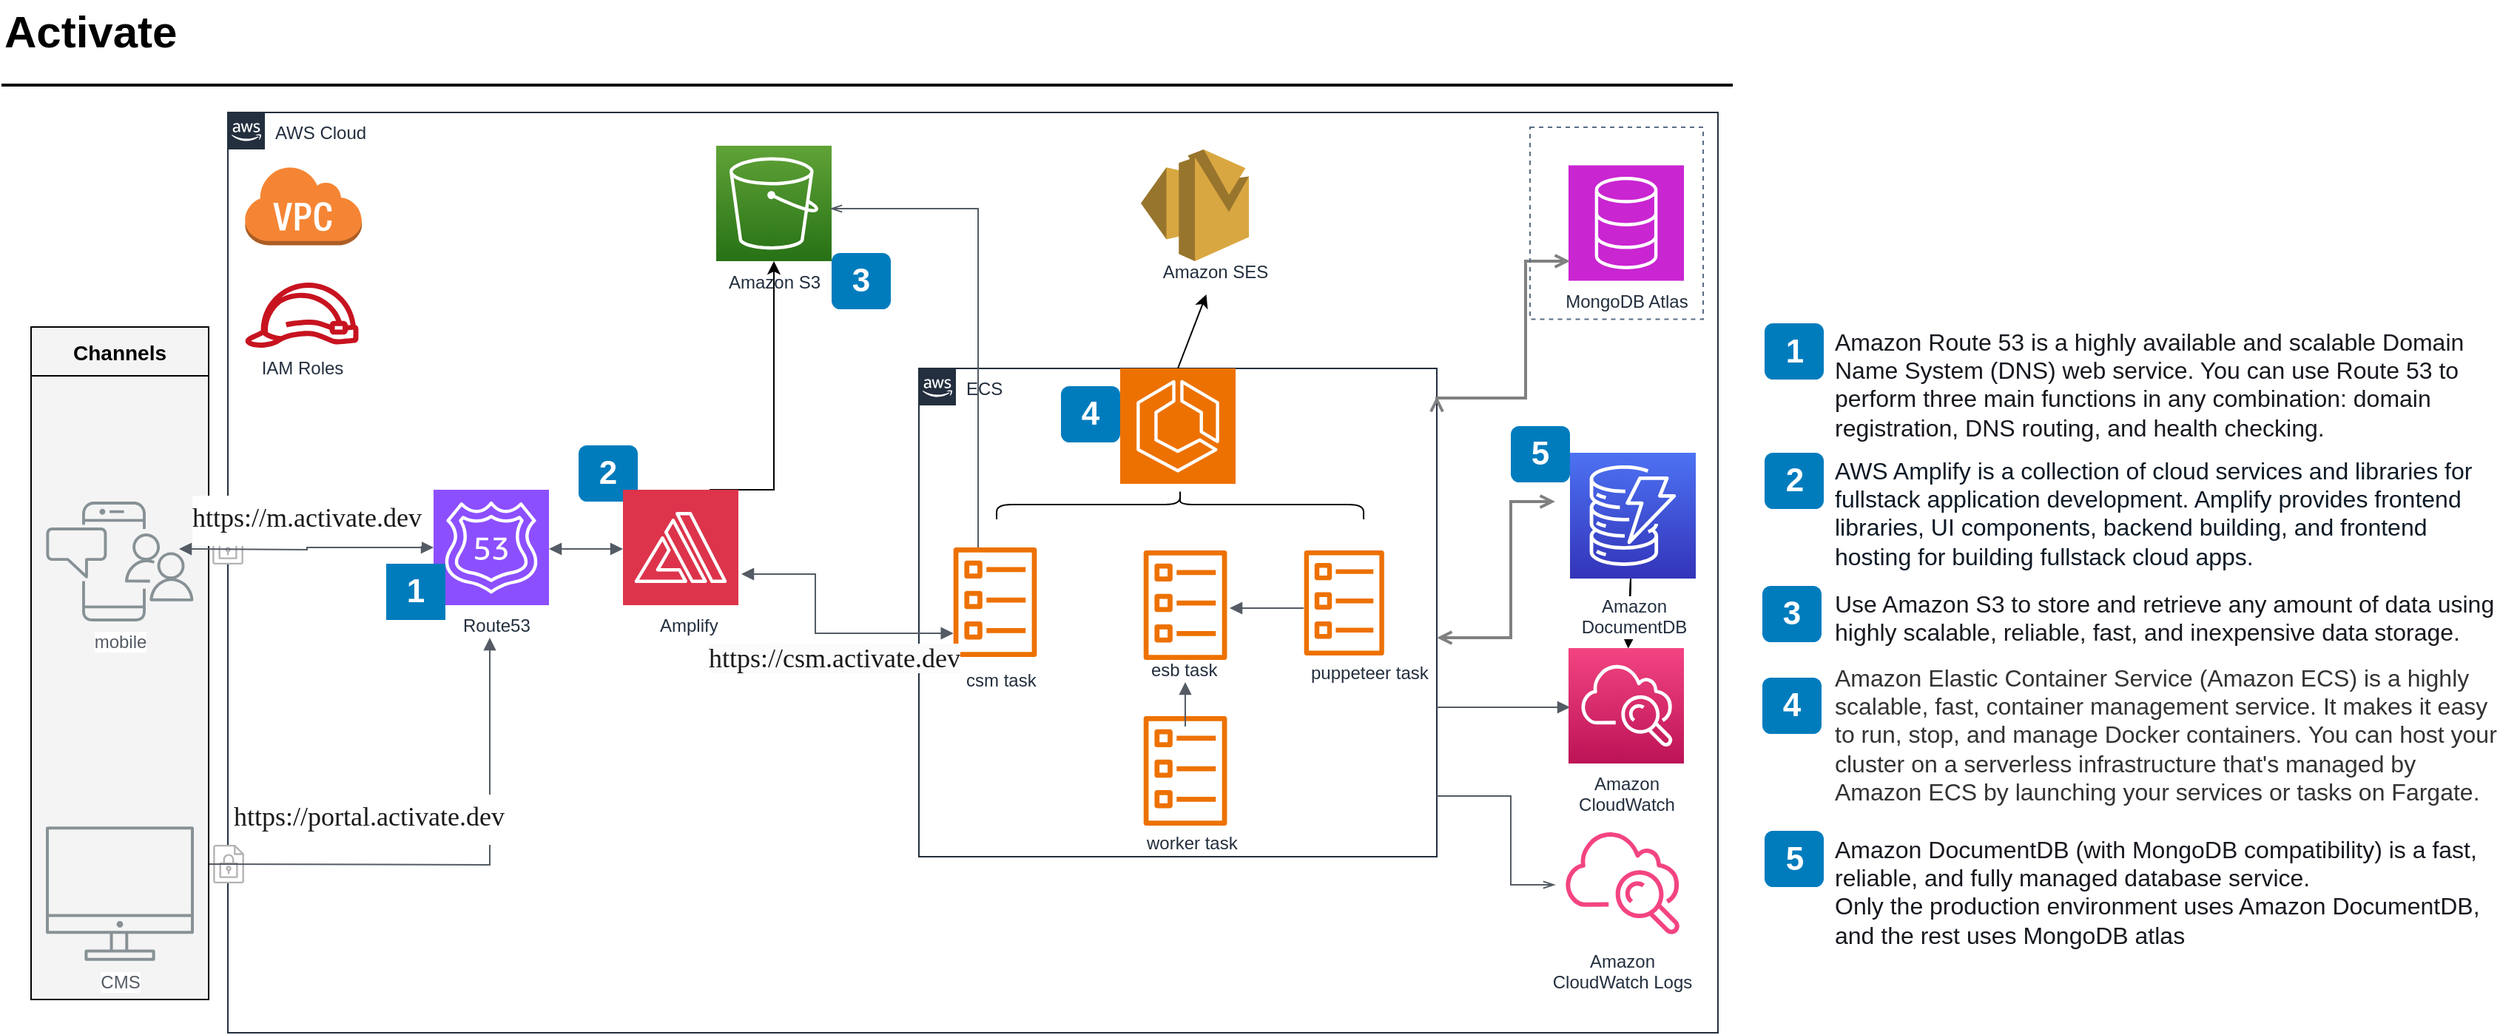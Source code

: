 <mxfile version="24.6.5" type="github">
  <diagram id="oN_dZjyq7tLWCpyC6PZo" name="Page-3">
    <mxGraphModel dx="1812" dy="412" grid="1" gridSize="10" guides="1" tooltips="1" connect="1" arrows="1" fold="1" page="1" pageScale="1" pageWidth="850" pageHeight="1100" math="0" shadow="0">
      <root>
        <mxCell id="0" />
        <mxCell id="1" parent="0" />
        <mxCell id="nvhKP5HM8xwmb2Cr7Fva-1" value="AWS Cloud" style="points=[[0,0],[0.25,0],[0.5,0],[0.75,0],[1,0],[1,0.25],[1,0.5],[1,0.75],[1,1],[0.75,1],[0.5,1],[0.25,1],[0,1],[0,0.75],[0,0.5],[0,0.25]];outlineConnect=0;gradientColor=none;html=1;whiteSpace=wrap;fontSize=12;fontStyle=0;shape=mxgraph.aws4.group;grIcon=mxgraph.aws4.group_aws_cloud_alt;strokeColor=#232F3E;fillColor=none;verticalAlign=top;align=left;spacingLeft=30;fontColor=#232F3E;dashed=0;labelBackgroundColor=none;container=1;pointerEvents=0;collapsible=0;recursiveResize=0;" vertex="1" parent="1">
          <mxGeometry x="-697" y="88" width="1007" height="622" as="geometry" />
        </mxCell>
        <mxCell id="2ERiE-DVfAWmRAEf4H8A-1" value="" style="sketch=0;points=[[0,0,0],[0.25,0,0],[0.5,0,0],[0.75,0,0],[1,0,0],[0,1,0],[0.25,1,0],[0.5,1,0],[0.75,1,0],[1,1,0],[0,0.25,0],[0,0.5,0],[0,0.75,0],[1,0.25,0],[1,0.5,0],[1,0.75,0]];outlineConnect=0;fontColor=#232F3E;fillColor=#8C4FFF;strokeColor=#ffffff;dashed=0;verticalLabelPosition=bottom;verticalAlign=top;align=center;html=1;fontSize=12;fontStyle=0;aspect=fixed;shape=mxgraph.aws4.resourceIcon;resIcon=mxgraph.aws4.route_53;" vertex="1" parent="nvhKP5HM8xwmb2Cr7Fva-1">
          <mxGeometry x="139" y="255" width="78" height="78" as="geometry" />
        </mxCell>
        <mxCell id="nvhKP5HM8xwmb2Cr7Fva-65" value="Amazon S3" style="outlineConnect=0;fontColor=#232F3E;gradientColor=#60A337;gradientDirection=north;fillColor=#277116;strokeColor=#ffffff;dashed=0;verticalLabelPosition=bottom;verticalAlign=top;align=center;html=1;fontSize=12;fontStyle=0;aspect=fixed;shape=mxgraph.aws4.resourceIcon;resIcon=mxgraph.aws4.s3;labelBackgroundColor=none;" vertex="1" parent="nvhKP5HM8xwmb2Cr7Fva-1">
          <mxGeometry x="330" y="22.5" width="78" height="78" as="geometry" />
        </mxCell>
        <mxCell id="nvhKP5HM8xwmb2Cr7Fva-62" value="1" style="rounded=1;whiteSpace=wrap;html=1;fillColor=#007CBD;strokeColor=none;fontColor=#FFFFFF;fontStyle=1;fontSize=22;labelBackgroundColor=none;arcSize=0;" vertex="1" parent="nvhKP5HM8xwmb2Cr7Fva-1">
          <mxGeometry x="107" y="305" width="40" height="38" as="geometry" />
        </mxCell>
        <mxCell id="2ERiE-DVfAWmRAEf4H8A-4" value="2" style="rounded=1;whiteSpace=wrap;html=1;fillColor=#007CBD;strokeColor=none;fontColor=#FFFFFF;fontStyle=1;fontSize=22;labelBackgroundColor=none;" vertex="1" parent="nvhKP5HM8xwmb2Cr7Fva-1">
          <mxGeometry x="237" y="225" width="40" height="38" as="geometry" />
        </mxCell>
        <mxCell id="ofdgv1xV2ZphtMdpXVPZ-7" style="edgeStyle=orthogonalEdgeStyle;rounded=0;orthogonalLoop=1;jettySize=auto;html=1;exitX=0.75;exitY=0;exitDx=0;exitDy=0;exitPerimeter=0;" edge="1" parent="nvhKP5HM8xwmb2Cr7Fva-1" source="ofdgv1xV2ZphtMdpXVPZ-1" target="nvhKP5HM8xwmb2Cr7Fva-65">
          <mxGeometry relative="1" as="geometry">
            <Array as="points">
              <mxPoint x="369" y="255" />
            </Array>
          </mxGeometry>
        </mxCell>
        <mxCell id="ofdgv1xV2ZphtMdpXVPZ-1" value="" style="sketch=0;points=[[0,0,0],[0.25,0,0],[0.5,0,0],[0.75,0,0],[1,0,0],[0,1,0],[0.25,1,0],[0.5,1,0],[0.75,1,0],[1,1,0],[0,0.25,0],[0,0.5,0],[0,0.75,0],[1,0.25,0],[1,0.5,0],[1,0.75,0]];outlineConnect=0;fontColor=#232F3E;fillColor=#DD344C;strokeColor=#ffffff;dashed=0;verticalLabelPosition=bottom;verticalAlign=top;align=center;html=1;fontSize=12;fontStyle=0;aspect=fixed;shape=mxgraph.aws4.resourceIcon;resIcon=mxgraph.aws4.amplify;" vertex="1" parent="nvhKP5HM8xwmb2Cr7Fva-1">
          <mxGeometry x="267" y="255" width="78" height="78" as="geometry" />
        </mxCell>
        <mxCell id="ofdgv1xV2ZphtMdpXVPZ-2" value="" style="edgeStyle=orthogonalEdgeStyle;html=1;endArrow=block;elbow=vertical;startArrow=block;startFill=1;endFill=1;strokeColor=#545B64;rounded=0;" edge="1" parent="nvhKP5HM8xwmb2Cr7Fva-1">
          <mxGeometry width="100" relative="1" as="geometry">
            <mxPoint x="217" y="295" as="sourcePoint" />
            <mxPoint x="267" y="295" as="targetPoint" />
          </mxGeometry>
        </mxCell>
        <mxCell id="nvhKP5HM8xwmb2Cr7Fva-63" value="3" style="rounded=1;whiteSpace=wrap;html=1;fillColor=#007CBD;strokeColor=none;fontColor=#FFFFFF;fontStyle=1;fontSize=22;labelBackgroundColor=none;" vertex="1" parent="nvhKP5HM8xwmb2Cr7Fva-1">
          <mxGeometry x="408" y="95" width="40" height="38" as="geometry" />
        </mxCell>
        <mxCell id="c7yBR3n4T7XLjnJSdbYd-3" value="&lt;div style=&quot;text-align: center;&quot;&gt;&lt;font color=&quot;#232f3e&quot;&gt;&lt;span style=&quot;text-wrap: nowrap; background-color: rgb(255, 255, 255);&quot;&gt;Amplify&lt;/span&gt;&lt;/font&gt;&lt;/div&gt;" style="text;whiteSpace=wrap;html=1;" vertex="1" parent="nvhKP5HM8xwmb2Cr7Fva-1">
          <mxGeometry x="289.5" y="333" width="33" height="27" as="geometry" />
        </mxCell>
        <mxCell id="c7yBR3n4T7XLjnJSdbYd-4" value="&lt;div style=&quot;text-align: center;&quot;&gt;&lt;font color=&quot;#232f3e&quot;&gt;&lt;span style=&quot;text-wrap: nowrap; background-color: rgb(255, 255, 255);&quot;&gt;Route53&lt;/span&gt;&lt;/font&gt;&lt;/div&gt;" style="text;whiteSpace=wrap;html=1;" vertex="1" parent="nvhKP5HM8xwmb2Cr7Fva-1">
          <mxGeometry x="157" y="333" width="33" height="40" as="geometry" />
        </mxCell>
        <mxCell id="nvhKP5HM8xwmb2Cr7Fva-104" value="" style="group" vertex="1" connectable="0" parent="nvhKP5HM8xwmb2Cr7Fva-1">
          <mxGeometry x="-10.0" y="495" width="21" height="26" as="geometry" />
        </mxCell>
        <mxCell id="nvhKP5HM8xwmb2Cr7Fva-105" value="" style="rounded=0;whiteSpace=wrap;html=1;labelBackgroundColor=#ffffff;fontSize=14;align=center;strokeColor=none;" vertex="1" parent="nvhKP5HM8xwmb2Cr7Fva-104">
          <mxGeometry width="21" height="26" as="geometry" />
        </mxCell>
        <mxCell id="nvhKP5HM8xwmb2Cr7Fva-106" value="" style="outlineConnect=0;fontColor=#232F3E;gradientColor=none;fillColor=#B3B3B3;strokeColor=none;dashed=0;verticalLabelPosition=bottom;verticalAlign=top;align=center;html=1;fontSize=12;fontStyle=0;aspect=fixed;pointerEvents=1;shape=mxgraph.aws4.encrypted_data;labelBackgroundColor=#ffffff;" vertex="1" parent="nvhKP5HM8xwmb2Cr7Fva-104">
          <mxGeometry width="21" height="26" as="geometry" />
        </mxCell>
        <UserObject label="&lt;meta charset=&quot;utf-8&quot;&gt;&lt;p style=&quot;forced-color-adjust: none; white-space-collapse: preserve; margin: 0px; line-height: 1px;&quot;&gt;&lt;span style=&quot;forced-color-adjust: none; font-family: &amp;quot;Microsoft YaHei&amp;quot;; color: rgb(25, 25, 25);&quot;&gt;&lt;font style=&quot;forced-color-adjust: none; font-size: 18px;&quot;&gt;&lt;br class=&quot;Apple-interchange-newline&quot;&gt;&lt;br style=&quot;forced-color-adjust: none;&quot;&gt;&lt;/font&gt;&lt;/span&gt;&lt;/p&gt;&lt;p style=&quot;forced-color-adjust: none; white-space-collapse: preserve; margin: 0px; line-height: 1px;&quot;&gt;&lt;span style=&quot;forced-color-adjust: none; font-family: &amp;quot;Microsoft YaHei&amp;quot;; color: rgb(25, 25, 25);&quot;&gt;&lt;font style=&quot;forced-color-adjust: none; font-size: 18px;&quot;&gt;&lt;br style=&quot;forced-color-adjust: none;&quot;&gt;&lt;/font&gt;&lt;/span&gt;&lt;/p&gt;&lt;p style=&quot;forced-color-adjust: none; white-space-collapse: preserve; margin: 0px; line-height: 1px;&quot;&gt;&lt;span style=&quot;forced-color-adjust: none; font-family: &amp;quot;Microsoft YaHei&amp;quot;; color: rgb(25, 25, 25);&quot;&gt;&lt;font style=&quot;forced-color-adjust: none; font-size: 18px;&quot;&gt;&lt;br style=&quot;forced-color-adjust: none;&quot;&gt;&lt;/font&gt;&lt;/span&gt;&lt;/p&gt;&lt;p style=&quot;forced-color-adjust: none; white-space-collapse: preserve; margin: 0px; line-height: 1px;&quot;&gt;&lt;span style=&quot;forced-color-adjust: none; font-family: &amp;quot;Microsoft YaHei&amp;quot;; color: rgb(25, 25, 25);&quot;&gt;&lt;font style=&quot;forced-color-adjust: none; font-size: 18px;&quot;&gt;&lt;br style=&quot;forced-color-adjust: none;&quot;&gt;&lt;/font&gt;&lt;/span&gt;&lt;/p&gt;&lt;p style=&quot;forced-color-adjust: none; white-space-collapse: preserve; margin: 0px; line-height: 1px;&quot;&gt;&lt;span style=&quot;forced-color-adjust: none; font-family: &amp;quot;Microsoft YaHei&amp;quot;; color: rgb(25, 25, 25);&quot;&gt;&lt;font style=&quot;forced-color-adjust: none; font-size: 18px;&quot;&gt;https://portal.activate.dev&lt;/font&gt;&lt;/span&gt;&lt;/p&gt;&lt;p style=&quot;forced-color-adjust: none; white-space-collapse: preserve; margin: 0px; line-height: 16px; font-family: &amp;quot;Microsoft YaHei&amp;quot;; font-size: 12pt;&quot;&gt;&lt;br style=&quot;forced-color-adjust: none; color: rgb(0, 0, 0); font-family: &amp;quot;Microsoft YaHei&amp;quot;; font-size: 16px; font-style: normal; font-variant-ligatures: normal; font-variant-caps: normal; font-weight: 400; letter-spacing: normal; orphans: 2; text-align: left; text-indent: 0px; text-transform: none; widows: 2; word-spacing: 0px; -webkit-text-stroke-width: 0px; white-space: pre-wrap; background-color: rgb(251, 251, 251); text-decoration-thickness: initial; text-decoration-style: initial; text-decoration-color: initial;&quot;&gt;&lt;/p&gt;" link="&lt;meta charset=&quot;utf-8&quot;&gt;&lt;p style=&quot;forced-color-adjust: none; white-space-collapse: preserve; margin: 0px; line-height: 1px;&quot;&gt;&lt;span style=&quot;forced-color-adjust: none; font-family: &amp;quot;Microsoft YaHei&amp;quot;; color: rgb(25, 25, 25);&quot;&gt;&lt;font style=&quot;forced-color-adjust: none; font-size: 18px;&quot;&gt;&lt;br class=&quot;Apple-interchange-newline&quot;&gt;&lt;br style=&quot;forced-color-adjust: none;&quot;&gt;&lt;/font&gt;&lt;/span&gt;&lt;/p&gt;&lt;p style=&quot;forced-color-adjust: none; white-space-collapse: preserve; margin: 0px; line-height: 1px;&quot;&gt;&lt;span style=&quot;forced-color-adjust: none; font-family: &amp;quot;Microsoft YaHei&amp;quot;; color: rgb(25, 25, 25);&quot;&gt;&lt;font style=&quot;forced-color-adjust: none; font-size: 18px;&quot;&gt;&lt;br style=&quot;forced-color-adjust: none;&quot;&gt;&lt;/font&gt;&lt;/span&gt;&lt;/p&gt;&lt;p style=&quot;forced-color-adjust: none; white-space-collapse: preserve; margin: 0px; line-height: 1px;&quot;&gt;&lt;span style=&quot;forced-color-adjust: none; font-family: &amp;quot;Microsoft YaHei&amp;quot;; color: rgb(25, 25, 25);&quot;&gt;&lt;font style=&quot;forced-color-adjust: none; font-size: 18px;&quot;&gt;&lt;br style=&quot;forced-color-adjust: none;&quot;&gt;&lt;/font&gt;&lt;/span&gt;&lt;/p&gt;&lt;p style=&quot;forced-color-adjust: none; white-space-collapse: preserve; margin: 0px; line-height: 1px;&quot;&gt;&lt;span style=&quot;forced-color-adjust: none; font-family: &amp;quot;Microsoft YaHei&amp;quot;; color: rgb(25, 25, 25);&quot;&gt;&lt;font style=&quot;forced-color-adjust: none; font-size: 18px;&quot;&gt;&lt;br style=&quot;forced-color-adjust: none;&quot;&gt;&lt;/font&gt;&lt;/span&gt;&lt;/p&gt;&lt;p style=&quot;forced-color-adjust: none; white-space-collapse: preserve; margin: 0px; line-height: 1px;&quot;&gt;&lt;span style=&quot;forced-color-adjust: none; font-family: &amp;quot;Microsoft YaHei&amp;quot;; color: rgb(25, 25, 25);&quot;&gt;&lt;font style=&quot;forced-color-adjust: none; font-size: 18px;&quot;&gt;https://portal.activate.dev&lt;/font&gt;&lt;/span&gt;&lt;/p&gt;&lt;p style=&quot;forced-color-adjust: none; white-space-collapse: preserve; margin: 0px; line-height: 16px; font-family: &amp;quot;Microsoft YaHei&amp;quot;; font-size: 12pt;&quot;&gt;&lt;br style=&quot;forced-color-adjust: none; color: rgb(0, 0, 0); font-family: &amp;quot;Microsoft YaHei&amp;quot;; font-size: 16px; font-style: normal; font-variant-ligatures: normal; font-variant-caps: normal; font-weight: 400; letter-spacing: normal; orphans: 2; text-align: left; text-indent: 0px; text-transform: none; widows: 2; word-spacing: 0px; -webkit-text-stroke-width: 0px; white-space: pre-wrap; background-color: rgb(251, 251, 251); text-decoration-thickness: initial; text-decoration-style: initial; text-decoration-color: initial;&quot;&gt;&lt;/p&gt;" id="2ERiE-DVfAWmRAEf4H8A-10">
          <mxCell style="edgeStyle=orthogonalEdgeStyle;html=1;endArrow=block;elbow=vertical;startArrow=block;startFill=1;endFill=1;strokeColor=#545B64;rounded=0;entryX=0.606;entryY=0.55;entryDx=0;entryDy=0;entryPerimeter=0;" edge="1" parent="nvhKP5HM8xwmb2Cr7Fva-104" target="c7yBR3n4T7XLjnJSdbYd-4">
            <mxGeometry x="-0.334" y="31" width="100" relative="1" as="geometry">
              <mxPoint x="-13.0" y="13" as="sourcePoint" />
              <mxPoint x="136.0" y="-99" as="targetPoint" />
              <mxPoint as="offset" />
            </mxGeometry>
          </mxCell>
        </UserObject>
        <mxCell id="c7yBR3n4T7XLjnJSdbYd-53" value="ECS" style="points=[[0,0],[0.25,0],[0.5,0],[0.75,0],[1,0],[1,0.25],[1,0.5],[1,0.75],[1,1],[0.75,1],[0.5,1],[0.25,1],[0,1],[0,0.75],[0,0.5],[0,0.25]];outlineConnect=0;gradientColor=none;html=1;whiteSpace=wrap;fontSize=12;fontStyle=0;container=1;pointerEvents=0;collapsible=0;recursiveResize=0;shape=mxgraph.aws4.group;grIcon=mxgraph.aws4.group_aws_cloud_alt;strokeColor=#232F3E;fillColor=none;verticalAlign=top;align=left;spacingLeft=30;fontColor=#232F3E;dashed=0;" vertex="1" parent="nvhKP5HM8xwmb2Cr7Fva-1">
          <mxGeometry x="467" y="173" width="350" height="330" as="geometry" />
        </mxCell>
        <mxCell id="7A9sbMXcNeyiRrZDGs7s-1" value="" style="sketch=0;points=[[0,0,0],[0.25,0,0],[0.5,0,0],[0.75,0,0],[1,0,0],[0,1,0],[0.25,1,0],[0.5,1,0],[0.75,1,0],[1,1,0],[0,0.25,0],[0,0.5,0],[0,0.75,0],[1,0.25,0],[1,0.5,0],[1,0.75,0]];outlineConnect=0;fontColor=#232F3E;fillColor=#ED7100;strokeColor=#ffffff;dashed=0;verticalLabelPosition=bottom;verticalAlign=top;align=center;html=1;fontSize=12;fontStyle=0;aspect=fixed;shape=mxgraph.aws4.resourceIcon;resIcon=mxgraph.aws4.ecs;" vertex="1" parent="c7yBR3n4T7XLjnJSdbYd-53">
          <mxGeometry x="136" width="78" height="78" as="geometry" />
        </mxCell>
        <mxCell id="c7yBR3n4T7XLjnJSdbYd-1" value="" style="sketch=0;outlineConnect=0;fontColor=#232F3E;gradientColor=none;fillColor=#ED7100;strokeColor=none;dashed=0;verticalLabelPosition=bottom;verticalAlign=top;align=center;html=1;fontSize=12;fontStyle=0;aspect=fixed;pointerEvents=1;shape=mxgraph.aws4.ecs_task;" vertex="1" parent="c7yBR3n4T7XLjnJSdbYd-53">
          <mxGeometry x="23" y="121" width="57.04" height="74" as="geometry" />
        </mxCell>
        <mxCell id="c7yBR3n4T7XLjnJSdbYd-5" value="&lt;div style=&quot;text-align: center;&quot;&gt;&lt;font color=&quot;#232f3e&quot;&gt;&lt;span style=&quot;text-wrap: nowrap; background-color: rgb(255, 255, 255);&quot;&gt;csm task&lt;/span&gt;&lt;/font&gt;&lt;/div&gt;" style="text;whiteSpace=wrap;html=1;" vertex="1" parent="c7yBR3n4T7XLjnJSdbYd-53">
          <mxGeometry x="30" y="197" width="50" height="25" as="geometry" />
        </mxCell>
        <mxCell id="c7yBR3n4T7XLjnJSdbYd-6" value="" style="sketch=0;outlineConnect=0;fontColor=#232F3E;gradientColor=none;fillColor=#ED7100;strokeColor=none;dashed=0;verticalLabelPosition=bottom;verticalAlign=top;align=center;html=1;fontSize=12;fontStyle=0;aspect=fixed;pointerEvents=1;shape=mxgraph.aws4.ecs_task;" vertex="1" parent="c7yBR3n4T7XLjnJSdbYd-53">
          <mxGeometry x="151.52" y="123" width="57.04" height="74" as="geometry" />
        </mxCell>
        <mxCell id="c7yBR3n4T7XLjnJSdbYd-7" value="&lt;div style=&quot;text-align: center;&quot;&gt;&lt;font color=&quot;#232f3e&quot;&gt;&lt;span style=&quot;text-wrap: nowrap; background-color: rgb(255, 255, 255);&quot;&gt;esb task&lt;/span&gt;&lt;/font&gt;&lt;/div&gt;" style="text;whiteSpace=wrap;html=1;" vertex="1" parent="c7yBR3n4T7XLjnJSdbYd-53">
          <mxGeometry x="155.04" y="189.5" width="50" height="40" as="geometry" />
        </mxCell>
        <mxCell id="c7yBR3n4T7XLjnJSdbYd-9" value="&lt;div style=&quot;text-align: center;&quot;&gt;&lt;font color=&quot;#232f3e&quot;&gt;&lt;span style=&quot;text-wrap: nowrap; background-color: rgb(255, 255, 255);&quot;&gt;worker task&lt;/span&gt;&lt;/font&gt;&lt;/div&gt;" style="text;whiteSpace=wrap;html=1;" vertex="1" parent="c7yBR3n4T7XLjnJSdbYd-53">
          <mxGeometry x="151.52" y="307" width="50" height="40" as="geometry" />
        </mxCell>
        <mxCell id="c7yBR3n4T7XLjnJSdbYd-10" value="" style="sketch=0;outlineConnect=0;fontColor=#232F3E;gradientColor=none;fillColor=#ED7100;strokeColor=none;dashed=0;verticalLabelPosition=bottom;verticalAlign=top;align=center;html=1;fontSize=12;fontStyle=0;aspect=fixed;pointerEvents=1;shape=mxgraph.aws4.ecs_task;" vertex="1" parent="c7yBR3n4T7XLjnJSdbYd-53">
          <mxGeometry x="260" y="123" width="54.73" height="71" as="geometry" />
        </mxCell>
        <mxCell id="c7yBR3n4T7XLjnJSdbYd-11" value="&lt;div style=&quot;text-align: center;&quot;&gt;&lt;font color=&quot;#232f3e&quot;&gt;&lt;span style=&quot;text-wrap: nowrap; background-color: rgb(255, 255, 255);&quot;&gt;puppeteer task&lt;/span&gt;&lt;/font&gt;&lt;/div&gt;" style="text;whiteSpace=wrap;html=1;" vertex="1" parent="c7yBR3n4T7XLjnJSdbYd-53">
          <mxGeometry x="262.52" y="192" width="50" height="40" as="geometry" />
        </mxCell>
        <mxCell id="c7yBR3n4T7XLjnJSdbYd-54" value="" style="sketch=0;outlineConnect=0;fontColor=#232F3E;gradientColor=none;fillColor=#ED7100;strokeColor=none;dashed=0;verticalLabelPosition=bottom;verticalAlign=top;align=center;html=1;fontSize=12;fontStyle=0;aspect=fixed;pointerEvents=1;shape=mxgraph.aws4.ecs_task;" vertex="1" parent="c7yBR3n4T7XLjnJSdbYd-53">
          <mxGeometry x="151.52" y="235" width="57.04" height="74" as="geometry" />
        </mxCell>
        <mxCell id="c7yBR3n4T7XLjnJSdbYd-93" value="" style="edgeStyle=orthogonalEdgeStyle;html=1;endArrow=block;elbow=vertical;startArrow=none;endFill=1;strokeColor=#545B64;rounded=0;" edge="1" parent="c7yBR3n4T7XLjnJSdbYd-53">
          <mxGeometry width="100" relative="1" as="geometry">
            <mxPoint x="180" y="242" as="sourcePoint" />
            <mxPoint x="180" y="212" as="targetPoint" />
          </mxGeometry>
        </mxCell>
        <mxCell id="c7yBR3n4T7XLjnJSdbYd-94" value="" style="edgeStyle=orthogonalEdgeStyle;html=1;endArrow=none;elbow=vertical;startArrow=block;startFill=1;strokeColor=#545B64;rounded=0;" edge="1" parent="c7yBR3n4T7XLjnJSdbYd-53">
          <mxGeometry width="100" relative="1" as="geometry">
            <mxPoint x="210" y="162" as="sourcePoint" />
            <mxPoint x="260" y="162" as="targetPoint" />
          </mxGeometry>
        </mxCell>
        <mxCell id="c7yBR3n4T7XLjnJSdbYd-95" value="" style="shape=curlyBracket;whiteSpace=wrap;html=1;rounded=1;flipH=1;labelPosition=right;verticalLabelPosition=middle;align=left;verticalAlign=middle;rotation=-90;" vertex="1" parent="c7yBR3n4T7XLjnJSdbYd-53">
          <mxGeometry x="166.52" y="-32" width="20" height="248" as="geometry" />
        </mxCell>
        <mxCell id="nvhKP5HM8xwmb2Cr7Fva-91" value="4" style="rounded=1;whiteSpace=wrap;html=1;fillColor=#007CBD;strokeColor=none;fontColor=#FFFFFF;fontStyle=1;fontSize=22;labelBackgroundColor=none;" vertex="1" parent="c7yBR3n4T7XLjnJSdbYd-53">
          <mxGeometry x="96" y="12" width="40" height="38" as="geometry" />
        </mxCell>
        <mxCell id="1p68aLotlaid3wazq8v--7" value="" style="edgeStyle=orthogonalEdgeStyle;html=1;endArrow=block;elbow=vertical;startArrow=none;endFill=1;strokeColor=#545B64;rounded=0;" edge="1" parent="c7yBR3n4T7XLjnJSdbYd-53">
          <mxGeometry width="100" relative="1" as="geometry">
            <mxPoint x="350" y="229" as="sourcePoint" />
            <mxPoint x="440" y="229" as="targetPoint" />
          </mxGeometry>
        </mxCell>
        <mxCell id="c7yBR3n4T7XLjnJSdbYd-65" value="" style="edgeStyle=orthogonalEdgeStyle;html=1;endArrow=none;elbow=vertical;startArrow=openThin;startFill=0;strokeColor=#545B64;rounded=0;" edge="1" parent="nvhKP5HM8xwmb2Cr7Fva-1" target="c7yBR3n4T7XLjnJSdbYd-1">
          <mxGeometry width="100" relative="1" as="geometry">
            <mxPoint x="407" y="65" as="sourcePoint" />
            <mxPoint x="507" y="65" as="targetPoint" />
            <Array as="points">
              <mxPoint x="507" y="65" />
            </Array>
          </mxGeometry>
        </mxCell>
        <UserObject label="&lt;span style=&quot;color: rgb(25, 25, 25); font-family: &amp;quot;Microsoft YaHei&amp;quot;; font-size: 18px; font-style: normal; font-variant-ligatures: normal; font-variant-caps: normal; font-weight: 400; letter-spacing: normal; orphans: 2; text-align: left; text-indent: 0px; text-transform: none; widows: 2; word-spacing: 0px; -webkit-text-stroke-width: 0px; white-space: pre-wrap; background-color: rgb(251, 251, 251); text-decoration-thickness: initial; text-decoration-style: initial; text-decoration-color: initial; display: inline !important; float: none;&quot;&gt;https://csm.activate.dev&lt;/span&gt;" link="&lt;span style=&quot;color: rgb(25, 25, 25); font-family: &amp;quot;Microsoft YaHei&amp;quot;; font-size: 18px; font-style: normal; font-variant-ligatures: normal; font-variant-caps: normal; font-weight: 400; letter-spacing: normal; orphans: 2; text-align: left; text-indent: 0px; text-transform: none; widows: 2; word-spacing: 0px; -webkit-text-stroke-width: 0px; white-space: pre-wrap; background-color: rgb(251, 251, 251); text-decoration-thickness: initial; text-decoration-style: initial; text-decoration-color: initial; display: inline !important; float: none;&quot;&gt;https://m.activate.dev&lt;/span&gt;" id="c7yBR3n4T7XLjnJSdbYd-76">
          <mxCell style="text;whiteSpace=wrap;html=1;" vertex="1" parent="nvhKP5HM8xwmb2Cr7Fva-1">
            <mxGeometry x="322.5" y="352" width="190" height="50" as="geometry" />
          </mxCell>
        </UserObject>
        <mxCell id="c7yBR3n4T7XLjnJSdbYd-96" value="" style="outlineConnect=0;dashed=0;verticalLabelPosition=bottom;verticalAlign=top;align=center;html=1;shape=mxgraph.aws3.ses;fillColor=#D9A741;gradientColor=none;" vertex="1" parent="nvhKP5HM8xwmb2Cr7Fva-1">
          <mxGeometry x="617" y="25" width="73" height="75.5" as="geometry" />
        </mxCell>
        <mxCell id="wa8ynL8fI9HxT8jH8f1H-2" value="" style="edgeStyle=none;rounded=0;orthogonalLoop=1;jettySize=auto;html=1;" edge="1" parent="nvhKP5HM8xwmb2Cr7Fva-1" source="xPJT9Stf68ofQnfXHzNw-1" target="xPJT9Stf68ofQnfXHzNw-3">
          <mxGeometry relative="1" as="geometry" />
        </mxCell>
        <mxCell id="wa8ynL8fI9HxT8jH8f1H-3" value="" style="edgeStyle=none;rounded=0;orthogonalLoop=1;jettySize=auto;html=1;" edge="1" parent="nvhKP5HM8xwmb2Cr7Fva-1" source="xPJT9Stf68ofQnfXHzNw-1" target="xPJT9Stf68ofQnfXHzNw-3">
          <mxGeometry relative="1" as="geometry" />
        </mxCell>
        <mxCell id="wa8ynL8fI9HxT8jH8f1H-4" value="" style="edgeStyle=none;rounded=0;orthogonalLoop=1;jettySize=auto;html=1;" edge="1" parent="nvhKP5HM8xwmb2Cr7Fva-1" source="xPJT9Stf68ofQnfXHzNw-1" target="xPJT9Stf68ofQnfXHzNw-3">
          <mxGeometry relative="1" as="geometry" />
        </mxCell>
        <mxCell id="xPJT9Stf68ofQnfXHzNw-1" value="Amazon&lt;br&gt;DocumentDB" style="outlineConnect=0;fontColor=#232F3E;gradientColor=#4D72F3;gradientDirection=north;fillColor=#3334B9;strokeColor=#ffffff;dashed=0;verticalLabelPosition=bottom;verticalAlign=top;align=center;html=1;fontSize=12;fontStyle=0;aspect=fixed;shape=mxgraph.aws4.resourceIcon;resIcon=mxgraph.aws4.dynamodb;labelBackgroundColor=#ffffff;spacingTop=5;" vertex="1" parent="nvhKP5HM8xwmb2Cr7Fva-1">
          <mxGeometry x="907" y="230" width="85" height="85" as="geometry" />
        </mxCell>
        <mxCell id="xPJT9Stf68ofQnfXHzNw-3" value="Amazon&lt;br&gt;CloudWatch&lt;br&gt;" style="outlineConnect=0;fontColor=#232F3E;gradientColor=#F34482;gradientDirection=north;fillColor=#BC1356;strokeColor=#ffffff;dashed=0;verticalLabelPosition=bottom;verticalAlign=top;align=center;html=1;fontSize=12;fontStyle=0;aspect=fixed;shape=mxgraph.aws4.resourceIcon;resIcon=mxgraph.aws4.cloudwatch;labelBackgroundColor=#ffffff;" vertex="1" parent="nvhKP5HM8xwmb2Cr7Fva-1">
          <mxGeometry x="906.0" y="362" width="78" height="78" as="geometry" />
        </mxCell>
        <mxCell id="pndnJOXuF24JS8JKWzcY-1" value="IAM Roles" style="outlineConnect=0;fontColor=#232F3E;gradientColor=none;fillColor=#C7131F;strokeColor=none;dashed=0;verticalLabelPosition=bottom;verticalAlign=top;align=center;html=1;fontSize=12;fontStyle=0;aspect=fixed;pointerEvents=1;shape=mxgraph.aws4.role;labelBackgroundColor=#ffffff;" vertex="1" parent="nvhKP5HM8xwmb2Cr7Fva-1">
          <mxGeometry x="11.0" y="115" width="78" height="44" as="geometry" />
        </mxCell>
        <mxCell id="pndnJOXuF24JS8JKWzcY-2" value="Amazon&lt;br&gt;CloudWatch Logs&lt;br&gt;" style="outlineConnect=0;fontColor=#232F3E;gradientColor=none;gradientDirection=north;fillColor=#F34482;strokeColor=none;dashed=0;verticalLabelPosition=bottom;verticalAlign=top;align=center;html=1;fontSize=12;fontStyle=0;aspect=fixed;shape=mxgraph.aws4.cloudwatch;labelBackgroundColor=#ffffff;" vertex="1" parent="nvhKP5HM8xwmb2Cr7Fva-1">
          <mxGeometry x="903.0" y="482" width="78" height="78" as="geometry" />
        </mxCell>
        <mxCell id="pndnJOXuF24JS8JKWzcY-4" value="" style="outlineConnect=0;dashed=0;verticalLabelPosition=bottom;verticalAlign=top;align=center;html=1;shape=mxgraph.aws3.virtual_private_cloud;fillColor=#F58534;gradientColor=none;" vertex="1" parent="nvhKP5HM8xwmb2Cr7Fva-1">
          <mxGeometry x="11" y="35.75" width="79.5" height="54" as="geometry" />
        </mxCell>
        <mxCell id="OcN_Lp90Ig2VBt2PdGqW-1" style="edgeStyle=orthogonalEdgeStyle;rounded=0;orthogonalLoop=1;jettySize=auto;html=1;startArrow=open;startFill=0;endArrow=open;endFill=0;strokeWidth=2;strokeColor=#808080;" edge="1" parent="nvhKP5HM8xwmb2Cr7Fva-1">
          <mxGeometry relative="1" as="geometry">
            <Array as="points">
              <mxPoint x="867" y="355" />
              <mxPoint x="867" y="263" />
            </Array>
            <mxPoint x="816.999" y="355" as="sourcePoint" />
            <mxPoint x="897" y="263" as="targetPoint" />
          </mxGeometry>
        </mxCell>
        <mxCell id="1p68aLotlaid3wazq8v--1" value="5" style="rounded=1;whiteSpace=wrap;html=1;fillColor=#007CBD;strokeColor=none;fontColor=#FFFFFF;fontStyle=1;fontSize=22;labelBackgroundColor=none;" vertex="1" parent="nvhKP5HM8xwmb2Cr7Fva-1">
          <mxGeometry x="867" y="212" width="40" height="38" as="geometry" />
        </mxCell>
        <mxCell id="vIbLw6qgS7vREDe--TYZ-4" value="&lt;span style=&quot;background-color: rgb(255, 255, 255);&quot;&gt;MongoDB Atlas&lt;/span&gt;" style="sketch=0;points=[[0,0,0],[0.25,0,0],[0.5,0,0],[0.75,0,0],[1,0,0],[0,1,0],[0.25,1,0],[0.5,1,0],[0.75,1,0],[1,1,0],[0,0.25,0],[0,0.5,0],[0,0.75,0],[1,0.25,0],[1,0.5,0],[1,0.75,0]];outlineConnect=0;fontColor=#232F3E;fillColor=#C925D1;strokeColor=#ffffff;dashed=0;verticalLabelPosition=bottom;verticalAlign=top;align=center;html=1;fontSize=12;fontStyle=0;aspect=fixed;shape=mxgraph.aws4.resourceIcon;resIcon=mxgraph.aws4.database;" vertex="1" parent="nvhKP5HM8xwmb2Cr7Fva-1">
          <mxGeometry x="906" y="35.75" width="78" height="78" as="geometry" />
        </mxCell>
        <mxCell id="1p68aLotlaid3wazq8v--9" style="edgeStyle=orthogonalEdgeStyle;rounded=0;orthogonalLoop=1;jettySize=auto;html=1;startArrow=open;startFill=0;endArrow=open;endFill=0;strokeWidth=2;strokeColor=#808080;" edge="1" parent="nvhKP5HM8xwmb2Cr7Fva-1">
          <mxGeometry relative="1" as="geometry">
            <Array as="points">
              <mxPoint x="877" y="193" />
              <mxPoint x="877" y="101" />
            </Array>
            <mxPoint x="817" y="192" as="sourcePoint" />
            <mxPoint x="907" y="100.5" as="targetPoint" />
          </mxGeometry>
        </mxCell>
        <mxCell id="1p68aLotlaid3wazq8v--10" value="" style="fillColor=none;strokeColor=#5A6C86;dashed=1;verticalAlign=top;fontStyle=0;fontColor=#5A6C86;whiteSpace=wrap;html=1;" vertex="1" parent="nvhKP5HM8xwmb2Cr7Fva-1">
          <mxGeometry x="880" y="10" width="117" height="129.75" as="geometry" />
        </mxCell>
        <mxCell id="LQm9NqKyg8-XJAKO3Nm_-1" value="" style="edgeStyle=orthogonalEdgeStyle;html=1;endArrow=block;elbow=vertical;startArrow=block;startFill=1;endFill=1;strokeColor=#545B64;rounded=0;" edge="1" parent="nvhKP5HM8xwmb2Cr7Fva-1" target="c7yBR3n4T7XLjnJSdbYd-1">
          <mxGeometry width="100" relative="1" as="geometry">
            <mxPoint x="347" y="312" as="sourcePoint" />
            <mxPoint x="447" y="312" as="targetPoint" />
            <Array as="points">
              <mxPoint x="397" y="312" />
              <mxPoint x="397" y="352" />
            </Array>
          </mxGeometry>
        </mxCell>
        <mxCell id="LQm9NqKyg8-XJAKO3Nm_-5" value="" style="edgeStyle=orthogonalEdgeStyle;html=1;endArrow=openThin;elbow=vertical;startArrow=none;endFill=0;strokeColor=#545B64;rounded=0;" edge="1" parent="nvhKP5HM8xwmb2Cr7Fva-1" source="c7yBR3n4T7XLjnJSdbYd-53">
          <mxGeometry width="100" relative="1" as="geometry">
            <mxPoint x="857" y="522" as="sourcePoint" />
            <mxPoint x="897" y="522" as="targetPoint" />
            <Array as="points">
              <mxPoint x="867" y="462" />
              <mxPoint x="867" y="522" />
            </Array>
          </mxGeometry>
        </mxCell>
        <mxCell id="nvhKP5HM8xwmb2Cr7Fva-33" value="1" style="rounded=1;whiteSpace=wrap;html=1;fillColor=#007CBD;strokeColor=none;fontColor=#FFFFFF;fontStyle=1;fontSize=22;labelBackgroundColor=none;" vertex="1" parent="1">
          <mxGeometry x="341.5" y="230.5" width="40" height="38" as="geometry" />
        </mxCell>
        <mxCell id="nvhKP5HM8xwmb2Cr7Fva-34" value="2" style="rounded=1;whiteSpace=wrap;html=1;fillColor=#007CBD;strokeColor=none;fontColor=#FFFFFF;fontStyle=1;fontSize=22;labelBackgroundColor=none;" vertex="1" parent="1">
          <mxGeometry x="341.5" y="318" width="40" height="38" as="geometry" />
        </mxCell>
        <mxCell id="nvhKP5HM8xwmb2Cr7Fva-35" value="3" style="rounded=1;whiteSpace=wrap;html=1;fillColor=#007CBD;strokeColor=none;fontColor=#FFFFFF;fontStyle=1;fontSize=22;labelBackgroundColor=none;" vertex="1" parent="1">
          <mxGeometry x="340" y="408" width="40" height="38" as="geometry" />
        </mxCell>
        <mxCell id="nvhKP5HM8xwmb2Cr7Fva-36" value="4" style="rounded=1;whiteSpace=wrap;html=1;fillColor=#007CBD;strokeColor=none;fontColor=#FFFFFF;fontStyle=1;fontSize=22;labelBackgroundColor=none;" vertex="1" parent="1">
          <mxGeometry x="340" y="470" width="40" height="38" as="geometry" />
        </mxCell>
        <mxCell id="nvhKP5HM8xwmb2Cr7Fva-37" value="5" style="rounded=1;whiteSpace=wrap;html=1;fillColor=#007CBD;strokeColor=none;fontColor=#FFFFFF;fontStyle=1;fontSize=22;labelBackgroundColor=none;" vertex="1" parent="1">
          <mxGeometry x="341.5" y="573.5" width="40" height="38" as="geometry" />
        </mxCell>
        <mxCell id="nvhKP5HM8xwmb2Cr7Fva-42" value="Activate" style="text;html=1;resizable=0;points=[];autosize=1;align=left;verticalAlign=top;spacingTop=-4;fontSize=30;fontStyle=1;labelBackgroundColor=none;" vertex="1" parent="1">
          <mxGeometry x="-850" y="12.5" width="130" height="40" as="geometry" />
        </mxCell>
        <mxCell id="nvhKP5HM8xwmb2Cr7Fva-44" value="" style="line;strokeWidth=2;html=1;fontSize=14;labelBackgroundColor=none;" vertex="1" parent="1">
          <mxGeometry x="-850" y="64.5" width="1170" height="10" as="geometry" />
        </mxCell>
        <mxCell id="nvhKP5HM8xwmb2Cr7Fva-45" value="&lt;p style=&quot;white-space-collapse: preserve; margin: 0px;&quot;&gt;&lt;span style=&quot;color: rgb(22, 25, 31); font-family: &amp;quot;Amazon Ember&amp;quot;, Helvetica, Arial, sans-serif; font-size: 16px; white-space-collapse: collapse; background-color: rgb(255, 255, 255);&quot;&gt;Amazon Route&amp;nbsp;53 is a highly available and scalable Domain Name System (DNS) web service. You can use Route&amp;nbsp;53 to perform three main functions in any combination: domain registration, DNS routing, and health checking.&lt;/span&gt;&lt;br&gt;&lt;/p&gt;" style="text;html=1;align=left;verticalAlign=top;spacingTop=-4;fontSize=14;labelBackgroundColor=none;whiteSpace=wrap;" vertex="1" parent="1">
          <mxGeometry x="387.25" y="230.5" width="449" height="118" as="geometry" />
        </mxCell>
        <mxCell id="nvhKP5HM8xwmb2Cr7Fva-47" value="&lt;span style=&quot;color: rgb(51, 51, 51); font-family: Helvetica, arial, freesans, clean, sans-serif; background-color: rgb(255, 255, 255);&quot;&gt;&lt;font style=&quot;font-size: 16px;&quot;&gt;Amazon Elastic Container Service (Amazon ECS) is a highly scalable, fast, container management service. It makes it easy to run, stop, and manage Docker containers. You can host your cluster on a serverless infrastructure that&#39;s managed by Amazon ECS by launching your services or tasks on Fargate.&lt;/font&gt;&lt;/span&gt;" style="text;html=1;align=left;verticalAlign=top;spacingTop=-4;fontSize=14;labelBackgroundColor=none;whiteSpace=wrap;" vertex="1" parent="1">
          <mxGeometry x="387.25" y="458" width="450" height="117" as="geometry" />
        </mxCell>
        <mxCell id="nvhKP5HM8xwmb2Cr7Fva-48" value="&lt;span style=&quot;color: rgb(22, 25, 31); font-family: &amp;quot;Amazon Ember&amp;quot;, Helvetica, Arial, sans-serif; font-size: 16px; background-color: rgb(255, 255, 255);&quot;&gt;Use Amazon S3 to store and retrieve any amount of data using highly scalable, reliable, fast, and inexpensive data storage.&lt;/span&gt;" style="text;html=1;align=left;verticalAlign=top;spacingTop=-4;fontSize=14;labelBackgroundColor=none;whiteSpace=wrap;" vertex="1" parent="1">
          <mxGeometry x="387.25" y="408" width="450" height="50" as="geometry" />
        </mxCell>
        <mxCell id="nvhKP5HM8xwmb2Cr7Fva-49" value="&lt;span style=&quot;color: rgb(22, 25, 31); font-family: &amp;quot;Amazon Ember&amp;quot;, Helvetica, Arial, sans-serif; background-color: rgb(255, 255, 255);&quot;&gt;&lt;font style=&quot;font-size: 16px;&quot;&gt;Amazon DocumentDB (with MongoDB compatibility) is a fast, reliable, and fully managed database service.&amp;nbsp;&lt;/font&gt;&lt;/span&gt;&lt;div&gt;&lt;font size=&quot;3&quot; face=&quot;Amazon Ember, Helvetica, Arial, sans-serif&quot; color=&quot;#16191f&quot;&gt;&lt;span style=&quot;background-color: rgb(255, 255, 255);&quot;&gt;Only the production environment uses Amazon DocumentDB, and the rest uses MongoDB atlas&lt;/span&gt;&lt;/font&gt;&lt;br&gt;&lt;/div&gt;" style="text;html=1;align=left;verticalAlign=top;spacingTop=-4;fontSize=14;labelBackgroundColor=none;whiteSpace=wrap;" vertex="1" parent="1">
          <mxGeometry x="387.25" y="573.5" width="449" height="114" as="geometry" />
        </mxCell>
        <mxCell id="nvhKP5HM8xwmb2Cr7Fva-57" value="Channels" style="swimlane;fontSize=14;align=center;swimlaneFillColor=#f4f4f4;fillColor=#f4f4f4;startSize=33;container=1;pointerEvents=0;collapsible=0;recursiveResize=0;" vertex="1" parent="1">
          <mxGeometry x="-830" y="233" width="120" height="454.5" as="geometry" />
        </mxCell>
        <mxCell id="n6OkfpM4ppHcxT8dJHTf-1" value="CMS" style="outlineConnect=0;gradientColor=none;fontColor=#545B64;strokeColor=none;fillColor=#879196;dashed=0;verticalLabelPosition=bottom;verticalAlign=top;align=center;html=1;fontSize=12;fontStyle=0;aspect=fixed;shape=mxgraph.aws4.illustration_desktop;pointerEvents=1;labelBackgroundColor=#ffffff;" vertex="1" parent="nvhKP5HM8xwmb2Cr7Fva-57">
          <mxGeometry x="10" y="337.5" width="100" height="91" as="geometry" />
        </mxCell>
        <mxCell id="mFfnFaYDSQrFarNhjZhR-1" value="mobile" style="outlineConnect=0;gradientColor=none;fontColor=#545B64;strokeColor=none;fillColor=#879196;dashed=0;verticalLabelPosition=bottom;verticalAlign=top;align=center;html=1;fontSize=12;fontStyle=0;aspect=fixed;shape=mxgraph.aws4.illustration_notification;pointerEvents=1;labelBackgroundColor=#ffffff;" vertex="1" parent="nvhKP5HM8xwmb2Cr7Fva-57">
          <mxGeometry x="10" y="118" width="100" height="81" as="geometry" />
        </mxCell>
        <mxCell id="nvhKP5HM8xwmb2Cr7Fva-110" value="" style="group" vertex="1" connectable="0" parent="1">
          <mxGeometry x="-707.5" y="367.5" width="21" height="26" as="geometry" />
        </mxCell>
        <mxCell id="nvhKP5HM8xwmb2Cr7Fva-111" value="" style="rounded=0;whiteSpace=wrap;html=1;labelBackgroundColor=#ffffff;fontSize=14;align=center;strokeColor=none;" vertex="1" parent="nvhKP5HM8xwmb2Cr7Fva-110">
          <mxGeometry width="21" height="26" as="geometry" />
        </mxCell>
        <mxCell id="nvhKP5HM8xwmb2Cr7Fva-112" value="" style="outlineConnect=0;fontColor=#232F3E;gradientColor=none;fillColor=#B3B3B3;strokeColor=none;dashed=0;verticalLabelPosition=bottom;verticalAlign=top;align=center;html=1;fontSize=12;fontStyle=0;aspect=fixed;pointerEvents=1;shape=mxgraph.aws4.encrypted_data;labelBackgroundColor=#ffffff;" vertex="1" parent="nvhKP5HM8xwmb2Cr7Fva-110">
          <mxGeometry width="21" height="26" as="geometry" />
        </mxCell>
        <mxCell id="c7yBR3n4T7XLjnJSdbYd-66" value="&lt;span style=&quot;color: rgb(13, 26, 38); font-family: &amp;quot;Amazon Ember&amp;quot;, sans-serif; font-size: 16px; background-color: rgb(255, 255, 255);&quot;&gt;AWS Amplify is a collection of cloud services and libraries for fullstack application development. Amplify provides frontend libraries, UI components, backend building, and frontend hosting for building fullstack cloud apps.&lt;/span&gt;" style="text;html=1;align=left;verticalAlign=top;spacingTop=-4;fontSize=14;labelBackgroundColor=none;whiteSpace=wrap;" vertex="1" parent="1">
          <mxGeometry x="387.25" y="318" width="450" height="90" as="geometry" />
        </mxCell>
        <mxCell id="c7yBR3n4T7XLjnJSdbYd-97" value="&lt;span style=&quot;color: rgb(35, 47, 62);&quot;&gt;Amazon SES&lt;/span&gt;" style="text;html=1;align=center;verticalAlign=middle;resizable=0;points=[];autosize=1;strokeColor=none;fillColor=none;" vertex="1" parent="1">
          <mxGeometry x="-75" y="181" width="90" height="30" as="geometry" />
        </mxCell>
        <mxCell id="i4lFZitDBc-_XitTyaKs-4" style="edgeStyle=none;rounded=0;orthogonalLoop=1;jettySize=auto;html=1;exitX=0.5;exitY=0;exitDx=0;exitDy=0;" edge="1" parent="1" source="c7yBR3n4T7XLjnJSdbYd-53" target="c7yBR3n4T7XLjnJSdbYd-97">
          <mxGeometry relative="1" as="geometry" />
        </mxCell>
        <UserObject label="&lt;p style=&quot;forced-color-adjust: none; white-space-collapse: preserve; margin: 0px; line-height: 1px;&quot;&gt;&lt;span style=&quot;forced-color-adjust: none; font-family: &amp;quot;Microsoft YaHei&amp;quot;; color: rgb(25, 25, 25);&quot;&gt;&lt;font style=&quot;forced-color-adjust: none; font-size: 18px;&quot;&gt;&lt;br style=&quot;forced-color-adjust: none;&quot; class=&quot;Apple-interchange-newline&quot;&gt;&lt;br style=&quot;forced-color-adjust: none;&quot;&gt;&lt;/font&gt;&lt;/span&gt;&lt;/p&gt;&lt;p style=&quot;forced-color-adjust: none; white-space-collapse: preserve; margin: 0px; line-height: 1px;&quot;&gt;&lt;span style=&quot;forced-color-adjust: none; font-family: &amp;quot;Microsoft YaHei&amp;quot;; color: rgb(25, 25, 25);&quot;&gt;&lt;font style=&quot;forced-color-adjust: none; font-size: 18px;&quot;&gt;&lt;br style=&quot;forced-color-adjust: none;&quot;&gt;&lt;/font&gt;&lt;/span&gt;&lt;/p&gt;&lt;p style=&quot;forced-color-adjust: none; white-space-collapse: preserve; margin: 0px; line-height: 1px;&quot;&gt;&lt;span style=&quot;forced-color-adjust: none; font-family: &amp;quot;Microsoft YaHei&amp;quot;; color: rgb(25, 25, 25);&quot;&gt;&lt;font style=&quot;forced-color-adjust: none; font-size: 18px;&quot;&gt;&lt;br style=&quot;forced-color-adjust: none;&quot;&gt;&lt;/font&gt;&lt;/span&gt;&lt;/p&gt;&lt;p style=&quot;forced-color-adjust: none; white-space-collapse: preserve; margin: 0px; line-height: 1px;&quot;&gt;&lt;span style=&quot;forced-color-adjust: none; font-family: &amp;quot;Microsoft YaHei&amp;quot;; color: rgb(25, 25, 25);&quot;&gt;&lt;font style=&quot;forced-color-adjust: none; font-size: 18px;&quot;&gt;&lt;br style=&quot;forced-color-adjust: none;&quot;&gt;&lt;/font&gt;&lt;/span&gt;&lt;/p&gt;&lt;p style=&quot;forced-color-adjust: none; white-space-collapse: preserve; margin: 0px; line-height: 1px;&quot;&gt;&lt;span style=&quot;forced-color-adjust: none; font-family: &amp;quot;Microsoft YaHei&amp;quot;; color: rgb(25, 25, 25);&quot;&gt;&lt;font style=&quot;forced-color-adjust: none; font-size: 18px;&quot;&gt;https://m.activate.dev&lt;/font&gt;&lt;/span&gt;&lt;/p&gt;&lt;p style=&quot;forced-color-adjust: none; white-space-collapse: preserve; margin: 0px; line-height: 16px; font-family: &amp;quot;Microsoft YaHei&amp;quot;; font-size: 12pt;&quot;&gt;&lt;br style=&quot;forced-color-adjust: none; color: rgb(0, 0, 0); font-family: &amp;quot;Microsoft YaHei&amp;quot;; font-size: 16px; font-style: normal; font-variant-ligatures: normal; font-variant-caps: normal; font-weight: 400; letter-spacing: normal; orphans: 2; text-indent: 0px; text-transform: none; widows: 2; word-spacing: 0px; -webkit-text-stroke-width: 0px; white-space: pre-wrap; text-decoration-thickness: initial; text-decoration-style: initial; text-decoration-color: initial; text-align: left; background-color: rgb(251, 251, 251);&quot;&gt;&lt;/p&gt;" link="&lt;meta charset=&quot;utf-8&quot;&gt;&lt;p style=&quot;forced-color-adjust: none; white-space-collapse: preserve; margin: 0px; line-height: 1px;&quot;&gt;&lt;span style=&quot;forced-color-adjust: none; font-family: &amp;quot;Microsoft YaHei&amp;quot;; color: rgb(25, 25, 25);&quot;&gt;&lt;font style=&quot;forced-color-adjust: none; font-size: 18px;&quot;&gt;&lt;br style=&quot;forced-color-adjust: none;&quot; class=&quot;Apple-interchange-newline&quot;&gt;&lt;br style=&quot;forced-color-adjust: none;&quot;&gt;&lt;/font&gt;&lt;/span&gt;&lt;/p&gt;&lt;p style=&quot;forced-color-adjust: none; white-space-collapse: preserve; margin: 0px; line-height: 1px;&quot;&gt;&lt;span style=&quot;forced-color-adjust: none; font-family: &amp;quot;Microsoft YaHei&amp;quot;; color: rgb(25, 25, 25);&quot;&gt;&lt;font style=&quot;forced-color-adjust: none; font-size: 18px;&quot;&gt;&lt;br style=&quot;forced-color-adjust: none;&quot;&gt;&lt;/font&gt;&lt;/span&gt;&lt;/p&gt;&lt;p style=&quot;forced-color-adjust: none; white-space-collapse: preserve; margin: 0px; line-height: 1px;&quot;&gt;&lt;span style=&quot;forced-color-adjust: none; font-family: &amp;quot;Microsoft YaHei&amp;quot;; color: rgb(25, 25, 25);&quot;&gt;&lt;font style=&quot;forced-color-adjust: none; font-size: 18px;&quot;&gt;&lt;br style=&quot;forced-color-adjust: none;&quot;&gt;&lt;/font&gt;&lt;/span&gt;&lt;/p&gt;&lt;p style=&quot;forced-color-adjust: none; white-space-collapse: preserve; margin: 0px; line-height: 1px;&quot;&gt;&lt;span style=&quot;forced-color-adjust: none; font-family: &amp;quot;Microsoft YaHei&amp;quot;; color: rgb(25, 25, 25);&quot;&gt;&lt;font style=&quot;forced-color-adjust: none; font-size: 18px;&quot;&gt;&lt;br style=&quot;forced-color-adjust: none;&quot;&gt;&lt;/font&gt;&lt;/span&gt;&lt;/p&gt;&lt;p style=&quot;forced-color-adjust: none; white-space-collapse: preserve; margin: 0px; line-height: 1px;&quot;&gt;&lt;span style=&quot;forced-color-adjust: none; font-family: &amp;quot;Microsoft YaHei&amp;quot;; color: rgb(25, 25, 25);&quot;&gt;&lt;font style=&quot;forced-color-adjust: none; font-size: 18px;&quot;&gt;https://portal.activate.dev&lt;/font&gt;&lt;/span&gt;&lt;/p&gt;&lt;p style=&quot;forced-color-adjust: none; white-space-collapse: preserve; margin: 0px; line-height: 16px; font-family: &amp;quot;Microsoft YaHei&amp;quot;; font-size: 12pt;&quot;&gt;&lt;br style=&quot;forced-color-adjust: none; color: rgb(0, 0, 0); font-family: &amp;quot;Microsoft YaHei&amp;quot;; font-size: 16px; font-style: normal; font-variant-ligatures: normal; font-variant-caps: normal; font-weight: 400; letter-spacing: normal; orphans: 2; text-indent: 0px; text-transform: none; widows: 2; word-spacing: 0px; -webkit-text-stroke-width: 0px; white-space: pre-wrap; text-decoration-thickness: initial; text-decoration-style: initial; text-decoration-color: initial; text-align: left; background-color: rgb(251, 251, 251);&quot;&gt;&lt;/p&gt;" id="wa8ynL8fI9HxT8jH8f1H-7">
          <mxCell style="edgeStyle=orthogonalEdgeStyle;html=1;endArrow=block;elbow=vertical;startArrow=block;startFill=1;endFill=1;strokeColor=#545B64;rounded=0;entryX=0;entryY=0.5;entryDx=0;entryDy=0;entryPerimeter=0;" edge="1" parent="1" target="2ERiE-DVfAWmRAEf4H8A-1">
            <mxGeometry x="0.016" y="19" width="100" relative="1" as="geometry">
              <mxPoint x="-730" y="383" as="sourcePoint" />
              <mxPoint x="-630" y="383" as="targetPoint" />
              <mxPoint as="offset" />
            </mxGeometry>
          </mxCell>
        </UserObject>
      </root>
    </mxGraphModel>
  </diagram>
</mxfile>
